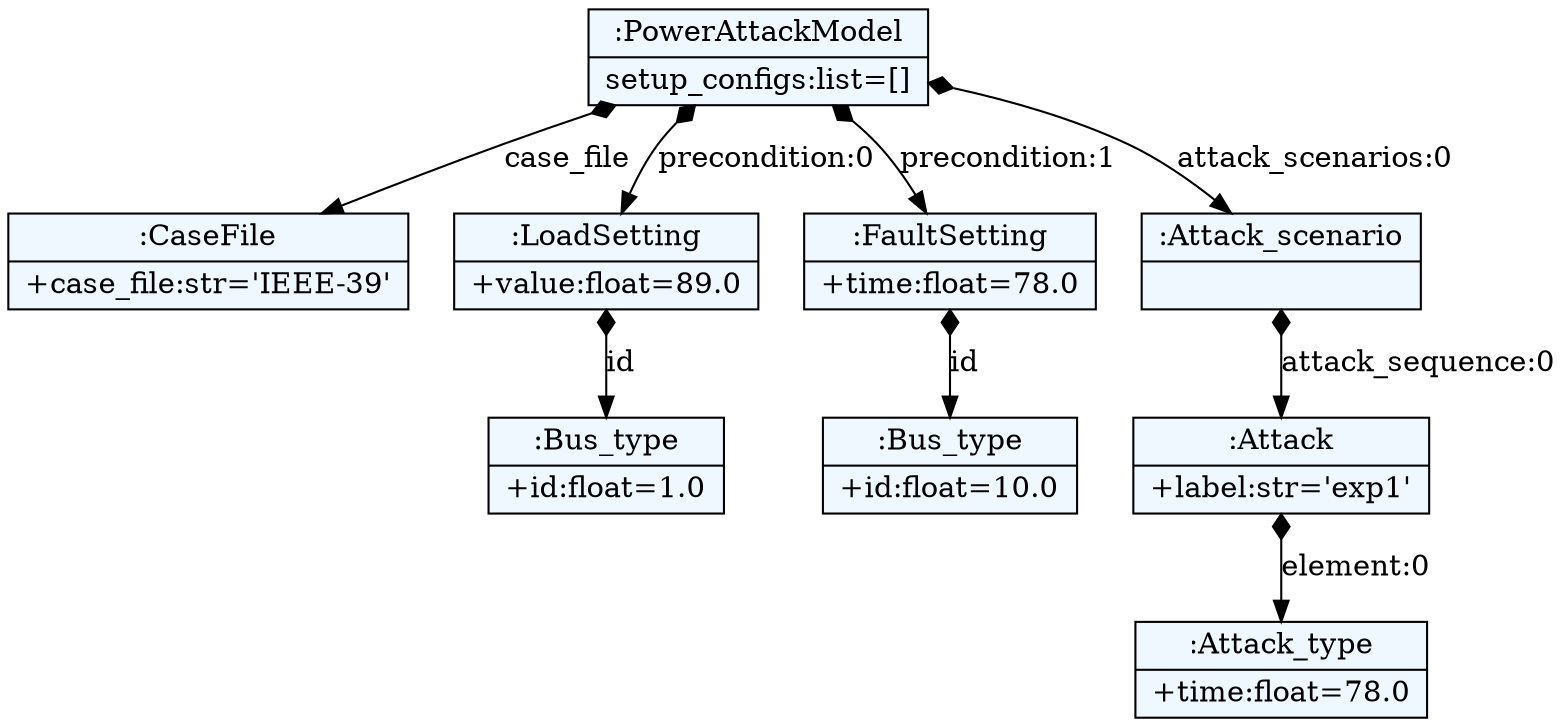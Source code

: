 
    digraph textX {
    fontname = "Bitstream Vera Sans"
    fontsize = 8
    node[
        shape=record,
        style=filled,
        fillcolor=aliceblue
    ]
    nodesep = 0.3
    edge[dir=black,arrowtail=empty]


4388598608 -> 4388600464 [label="case_file" arrowtail=diamond dir=both]
4388600464[label="{:CaseFile|+case_file:str='IEEE-39'\l}"]
4388598608 -> 4388601552 [label="precondition:0" arrowtail=diamond dir=both]
4388601552 -> 4388600272 [label="id" arrowtail=diamond dir=both]
4388600272[label="{:Bus_type|+id:float=1.0\l}"]
4388601552[label="{:LoadSetting|+value:float=89.0\l}"]
4388598608 -> 4388599056 [label="precondition:1" arrowtail=diamond dir=both]
4388599056 -> 4388600016 [label="id" arrowtail=diamond dir=both]
4388600016[label="{:Bus_type|+id:float=10.0\l}"]
4388599056[label="{:FaultSetting|+time:float=78.0\l}"]
4388598608 -> 4388600080 [label="attack_scenarios:0" arrowtail=diamond dir=both]
4388600080 -> 4388598800 [label="attack_sequence:0" arrowtail=diamond dir=both]
4388598800 -> 4388474384 [label="element:0" arrowtail=diamond dir=both]
4388474384[label="{:Attack_type|+time:float=78.0\l}"]
4388598800[label="{:Attack|+label:str='exp1'\l}"]
4388600080[label="{:Attack_scenario|}"]
4388598608[label="{:PowerAttackModel|setup_configs:list=[]\l}"]

}
